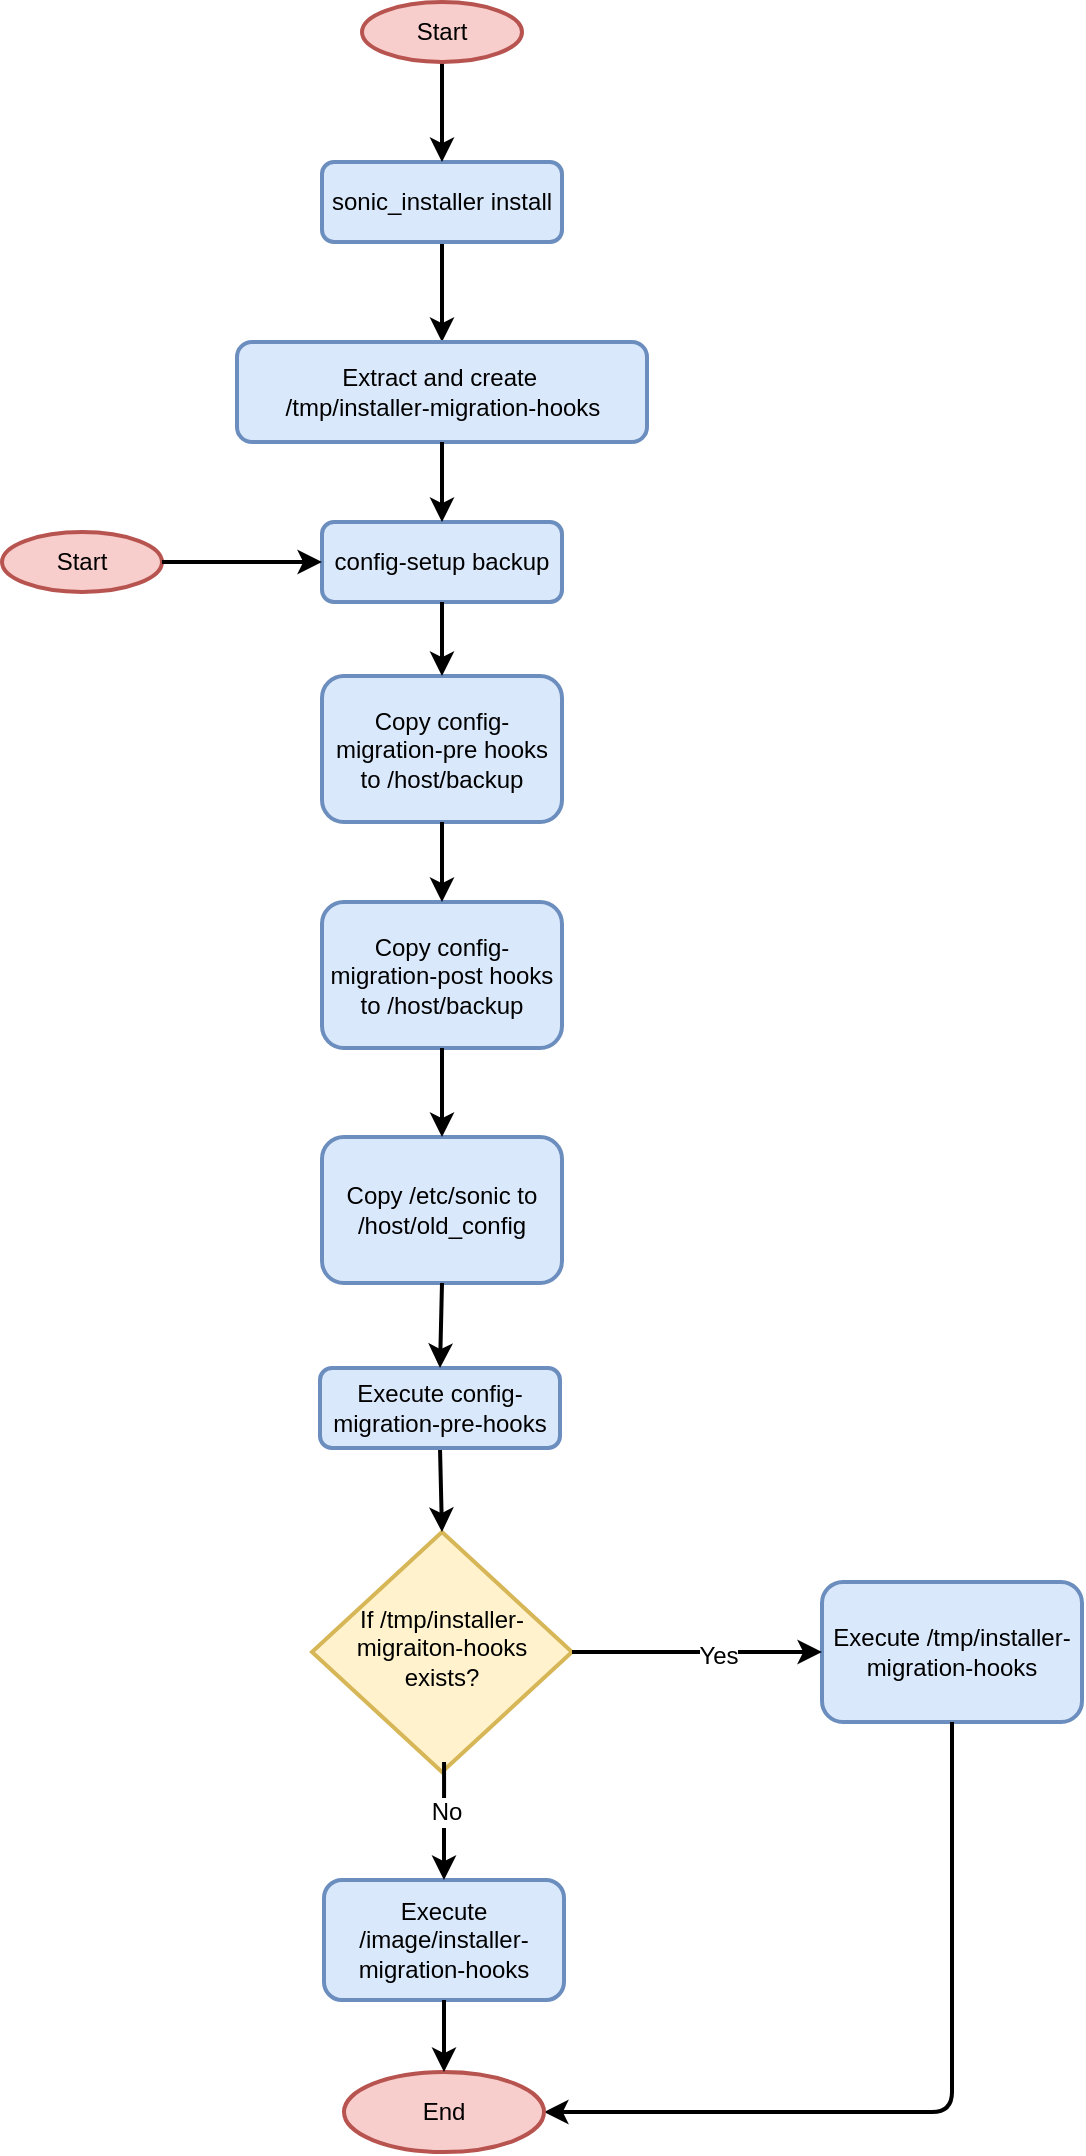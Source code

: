 <mxfile pages="1" version="11.2.5" type="device"><diagram id="C5RBs43oDa-KdzZeNtuy" name="Page-1"><mxGraphModel dx="1422" dy="783" grid="1" gridSize="10" guides="1" tooltips="1" connect="1" arrows="1" fold="1" page="1" pageScale="1" pageWidth="827" pageHeight="1169" math="0" shadow="0"><root><mxCell id="WIyWlLk6GJQsqaUBKTNV-0"/><mxCell id="WIyWlLk6GJQsqaUBKTNV-1" parent="WIyWlLk6GJQsqaUBKTNV-0"/><mxCell id="sE5S9ygHBYrxhXhZ6KNF-3" value="" style="edgeStyle=orthogonalEdgeStyle;rounded=0;orthogonalLoop=1;jettySize=auto;html=1;strokeWidth=2;fontStyle=0" parent="WIyWlLk6GJQsqaUBKTNV-1" source="WIyWlLk6GJQsqaUBKTNV-3" target="sE5S9ygHBYrxhXhZ6KNF-2" edge="1"><mxGeometry relative="1" as="geometry"/></mxCell><mxCell id="WIyWlLk6GJQsqaUBKTNV-3" value="sonic_installer install" style="rounded=1;whiteSpace=wrap;html=1;fontSize=12;glass=0;strokeWidth=2;shadow=0;fontStyle=0;fillColor=#dae8fc;strokeColor=#6c8ebf;" parent="WIyWlLk6GJQsqaUBKTNV-1" vertex="1"><mxGeometry x="370" y="160" width="120" height="40" as="geometry"/></mxCell><mxCell id="WIyWlLk6GJQsqaUBKTNV-6" value="If /tmp/installer-migraiton-hooks exists?" style="rhombus;whiteSpace=wrap;html=1;shadow=0;fontFamily=Helvetica;fontSize=12;align=center;strokeWidth=2;spacing=6;spacingTop=-4;fontStyle=0;fillColor=#fff2cc;strokeColor=#d6b656;" parent="WIyWlLk6GJQsqaUBKTNV-1" vertex="1"><mxGeometry x="365" y="845" width="130" height="120" as="geometry"/></mxCell><mxCell id="WIyWlLk6GJQsqaUBKTNV-7" value="Execute /tmp/installer-migration-hooks" style="rounded=1;whiteSpace=wrap;html=1;fontSize=12;glass=0;strokeWidth=2;shadow=0;fontStyle=0;fillColor=#dae8fc;strokeColor=#6c8ebf;" parent="WIyWlLk6GJQsqaUBKTNV-1" vertex="1"><mxGeometry x="620" y="870" width="130" height="70" as="geometry"/></mxCell><mxCell id="sE5S9ygHBYrxhXhZ6KNF-7" value="" style="edgeStyle=orthogonalEdgeStyle;rounded=0;orthogonalLoop=1;jettySize=auto;html=1;entryX=0.5;entryY=0;entryDx=0;entryDy=0;strokeWidth=2;fontStyle=0" parent="WIyWlLk6GJQsqaUBKTNV-1" source="sE5S9ygHBYrxhXhZ6KNF-0" target="WIyWlLk6GJQsqaUBKTNV-3" edge="1"><mxGeometry relative="1" as="geometry"/></mxCell><mxCell id="sE5S9ygHBYrxhXhZ6KNF-0" value="Start" style="ellipse;whiteSpace=wrap;html=1;strokeWidth=2;fontStyle=0;fillColor=#f8cecc;strokeColor=#b85450;" parent="WIyWlLk6GJQsqaUBKTNV-1" vertex="1"><mxGeometry x="390" y="80" width="80" height="30" as="geometry"/></mxCell><mxCell id="sE5S9ygHBYrxhXhZ6KNF-1" value="Start" style="ellipse;whiteSpace=wrap;html=1;strokeWidth=2;fontStyle=0;fillColor=#f8cecc;strokeColor=#b85450;" parent="WIyWlLk6GJQsqaUBKTNV-1" vertex="1"><mxGeometry x="210" y="345" width="80" height="30" as="geometry"/></mxCell><mxCell id="sE5S9ygHBYrxhXhZ6KNF-2" value="Extract and create&amp;nbsp;&lt;br&gt;/tmp/installer-migration-hooks" style="rounded=1;whiteSpace=wrap;html=1;fontSize=12;glass=0;strokeWidth=2;shadow=0;fontStyle=0;fillColor=#dae8fc;strokeColor=#6c8ebf;" parent="WIyWlLk6GJQsqaUBKTNV-1" vertex="1"><mxGeometry x="327.5" y="250" width="205" height="50" as="geometry"/></mxCell><mxCell id="sE5S9ygHBYrxhXhZ6KNF-10" value="config-setup backup" style="rounded=1;whiteSpace=wrap;html=1;fontSize=12;glass=0;strokeWidth=2;shadow=0;fontStyle=0;fillColor=#dae8fc;strokeColor=#6c8ebf;" parent="WIyWlLk6GJQsqaUBKTNV-1" vertex="1"><mxGeometry x="370" y="340" width="120" height="40" as="geometry"/></mxCell><mxCell id="sE5S9ygHBYrxhXhZ6KNF-11" value="" style="endArrow=classic;html=1;exitX=0.5;exitY=1;exitDx=0;exitDy=0;entryX=0.5;entryY=0;entryDx=0;entryDy=0;strokeWidth=2;fontStyle=0" parent="WIyWlLk6GJQsqaUBKTNV-1" source="sE5S9ygHBYrxhXhZ6KNF-2" target="sE5S9ygHBYrxhXhZ6KNF-10" edge="1"><mxGeometry width="50" height="50" relative="1" as="geometry"><mxPoint x="460" y="580" as="sourcePoint"/><mxPoint x="490" y="610" as="targetPoint"/></mxGeometry></mxCell><mxCell id="sE5S9ygHBYrxhXhZ6KNF-12" value="" style="endArrow=classic;html=1;exitX=1;exitY=0.5;exitDx=0;exitDy=0;entryX=0;entryY=0.5;entryDx=0;entryDy=0;strokeWidth=2;fontStyle=0" parent="WIyWlLk6GJQsqaUBKTNV-1" source="sE5S9ygHBYrxhXhZ6KNF-1" target="sE5S9ygHBYrxhXhZ6KNF-10" edge="1"><mxGeometry width="50" height="50" relative="1" as="geometry"><mxPoint x="460" y="580" as="sourcePoint"/><mxPoint x="510" y="530" as="targetPoint"/></mxGeometry></mxCell><mxCell id="sE5S9ygHBYrxhXhZ6KNF-13" value="Copy config-migration-pre hooks to /host/backup" style="rounded=1;whiteSpace=wrap;html=1;fontSize=12;glass=0;strokeWidth=2;shadow=0;fontStyle=0;fillColor=#dae8fc;strokeColor=#6c8ebf;" parent="WIyWlLk6GJQsqaUBKTNV-1" vertex="1"><mxGeometry x="370" y="417" width="120" height="73" as="geometry"/></mxCell><mxCell id="sE5S9ygHBYrxhXhZ6KNF-15" value="" style="endArrow=classic;html=1;exitX=0.5;exitY=1;exitDx=0;exitDy=0;strokeWidth=2;fontStyle=0" parent="WIyWlLk6GJQsqaUBKTNV-1" source="sE5S9ygHBYrxhXhZ6KNF-10" target="sE5S9ygHBYrxhXhZ6KNF-13" edge="1"><mxGeometry width="50" height="50" relative="1" as="geometry"><mxPoint x="460" y="580" as="sourcePoint"/><mxPoint x="510" y="530" as="targetPoint"/></mxGeometry></mxCell><mxCell id="sE5S9ygHBYrxhXhZ6KNF-17" value="" style="endArrow=classic;html=1;entryX=0.5;entryY=0;entryDx=0;entryDy=0;exitX=0.5;exitY=1;exitDx=0;exitDy=0;strokeWidth=2;fontStyle=0" parent="WIyWlLk6GJQsqaUBKTNV-1" source="sE5S9ygHBYrxhXhZ6KNF-29" target="WIyWlLk6GJQsqaUBKTNV-6" edge="1"><mxGeometry width="50" height="50" relative="1" as="geometry"><mxPoint x="425" y="785" as="sourcePoint"/><mxPoint x="505" y="785" as="targetPoint"/></mxGeometry></mxCell><mxCell id="sE5S9ygHBYrxhXhZ6KNF-18" value="" style="endArrow=classic;html=1;entryX=0;entryY=0.5;entryDx=0;entryDy=0;exitX=1;exitY=0.5;exitDx=0;exitDy=0;strokeWidth=2;fontStyle=0" parent="WIyWlLk6GJQsqaUBKTNV-1" source="WIyWlLk6GJQsqaUBKTNV-6" target="WIyWlLk6GJQsqaUBKTNV-7" edge="1"><mxGeometry width="50" height="50" relative="1" as="geometry"><mxPoint x="455" y="1025" as="sourcePoint"/><mxPoint x="595" y="905" as="targetPoint"/></mxGeometry></mxCell><mxCell id="sE5S9ygHBYrxhXhZ6KNF-19" value="Yes" style="text;html=1;align=center;verticalAlign=middle;resizable=0;points=[];labelBackgroundColor=#ffffff;fontStyle=0" parent="sE5S9ygHBYrxhXhZ6KNF-18" vertex="1" connectable="0"><mxGeometry x="0.162" y="-2" relative="1" as="geometry"><mxPoint as="offset"/></mxGeometry></mxCell><mxCell id="sE5S9ygHBYrxhXhZ6KNF-22" value="" style="edgeStyle=segmentEdgeStyle;endArrow=classic;html=1;entryX=1;entryY=0.5;entryDx=0;entryDy=0;strokeWidth=2;exitX=0.5;exitY=1;exitDx=0;exitDy=0;fontStyle=0" parent="WIyWlLk6GJQsqaUBKTNV-1" source="WIyWlLk6GJQsqaUBKTNV-7" target="sE5S9ygHBYrxhXhZ6KNF-24" edge="1"><mxGeometry width="50" height="50" relative="1" as="geometry"><mxPoint x="660" y="940" as="sourcePoint"/><mxPoint x="705" y="1055" as="targetPoint"/><Array as="points"><mxPoint x="685" y="1135"/></Array></mxGeometry></mxCell><mxCell id="sE5S9ygHBYrxhXhZ6KNF-23" value="Execute /image/installer-migration-hooks" style="rounded=1;whiteSpace=wrap;html=1;fontSize=12;glass=0;strokeWidth=2;shadow=0;fontStyle=0;fillColor=#dae8fc;strokeColor=#6c8ebf;" parent="WIyWlLk6GJQsqaUBKTNV-1" vertex="1"><mxGeometry x="371" y="1019" width="120" height="60" as="geometry"/></mxCell><mxCell id="sE5S9ygHBYrxhXhZ6KNF-24" value="End" style="ellipse;whiteSpace=wrap;html=1;strokeWidth=2;fontStyle=0;fillColor=#f8cecc;strokeColor=#b85450;" parent="WIyWlLk6GJQsqaUBKTNV-1" vertex="1"><mxGeometry x="381" y="1115" width="100" height="40" as="geometry"/></mxCell><mxCell id="sE5S9ygHBYrxhXhZ6KNF-26" value="" style="endArrow=classic;html=1;exitX=0.5;exitY=1;exitDx=0;exitDy=0;strokeWidth=2;fontStyle=0;entryX=0.5;entryY=0;entryDx=0;entryDy=0;" parent="WIyWlLk6GJQsqaUBKTNV-1" source="sE5S9ygHBYrxhXhZ6KNF-23" target="sE5S9ygHBYrxhXhZ6KNF-24" edge="1"><mxGeometry width="50" height="50" relative="1" as="geometry"><mxPoint x="461" y="1159" as="sourcePoint"/><mxPoint x="431" y="1110" as="targetPoint"/></mxGeometry></mxCell><mxCell id="sE5S9ygHBYrxhXhZ6KNF-27" value="" style="endArrow=classic;html=1;exitX=0.508;exitY=0.958;exitDx=0;exitDy=0;entryX=0.5;entryY=0;entryDx=0;entryDy=0;strokeWidth=2;fontStyle=0;exitPerimeter=0;" parent="WIyWlLk6GJQsqaUBKTNV-1" source="WIyWlLk6GJQsqaUBKTNV-6" target="sE5S9ygHBYrxhXhZ6KNF-23" edge="1"><mxGeometry width="50" height="50" relative="1" as="geometry"><mxPoint x="436" y="969" as="sourcePoint"/><mxPoint x="431" y="1019" as="targetPoint"/></mxGeometry></mxCell><mxCell id="sE5S9ygHBYrxhXhZ6KNF-28" value="No" style="text;html=1;align=center;verticalAlign=middle;resizable=0;points=[];labelBackgroundColor=#ffffff;fontStyle=0" parent="sE5S9ygHBYrxhXhZ6KNF-27" vertex="1" connectable="0"><mxGeometry x="-0.15" y="1" relative="1" as="geometry"><mxPoint as="offset"/></mxGeometry></mxCell><mxCell id="sE5S9ygHBYrxhXhZ6KNF-29" value="Execute config-migration-pre-hooks" style="rounded=1;whiteSpace=wrap;html=1;fontSize=12;glass=0;strokeWidth=2;shadow=0;fontStyle=0;fillColor=#dae8fc;strokeColor=#6c8ebf;" parent="WIyWlLk6GJQsqaUBKTNV-1" vertex="1"><mxGeometry x="369" y="763" width="120" height="40" as="geometry"/></mxCell><mxCell id="6yaUjiTYftqriDgR92Zu-0" value="Copy config-migration-post hooks to /host/backup" style="rounded=1;whiteSpace=wrap;html=1;fontSize=12;glass=0;strokeWidth=2;shadow=0;fontStyle=0;fillColor=#dae8fc;strokeColor=#6c8ebf;" parent="WIyWlLk6GJQsqaUBKTNV-1" vertex="1"><mxGeometry x="370" y="530" width="120" height="73" as="geometry"/></mxCell><mxCell id="6yaUjiTYftqriDgR92Zu-1" value="" style="endArrow=classic;html=1;exitX=0.5;exitY=1;exitDx=0;exitDy=0;strokeWidth=2;entryX=0.5;entryY=0;entryDx=0;entryDy=0;fontStyle=0" parent="WIyWlLk6GJQsqaUBKTNV-1" source="sE5S9ygHBYrxhXhZ6KNF-13" target="6yaUjiTYftqriDgR92Zu-0" edge="1"><mxGeometry width="50" height="50" relative="1" as="geometry"><mxPoint x="440" y="390" as="sourcePoint"/><mxPoint x="440" y="427" as="targetPoint"/></mxGeometry></mxCell><mxCell id="jApV7GRfoyw1ViAHddjb-0" value="Copy /etc/sonic to /host/old_config" style="rounded=1;whiteSpace=wrap;html=1;fontSize=12;glass=0;strokeWidth=2;shadow=0;fontStyle=0;fillColor=#dae8fc;strokeColor=#6c8ebf;" vertex="1" parent="WIyWlLk6GJQsqaUBKTNV-1"><mxGeometry x="370" y="647.5" width="120" height="73" as="geometry"/></mxCell><mxCell id="jApV7GRfoyw1ViAHddjb-1" value="" style="endArrow=classic;html=1;exitX=0.5;exitY=1;exitDx=0;exitDy=0;strokeWidth=2;entryX=0.5;entryY=0;entryDx=0;entryDy=0;fontStyle=0" edge="1" parent="WIyWlLk6GJQsqaUBKTNV-1" source="6yaUjiTYftqriDgR92Zu-0" target="jApV7GRfoyw1ViAHddjb-0"><mxGeometry width="50" height="50" relative="1" as="geometry"><mxPoint x="530" y="607.5" as="sourcePoint"/><mxPoint x="530" y="647.5" as="targetPoint"/></mxGeometry></mxCell><mxCell id="jApV7GRfoyw1ViAHddjb-4" value="" style="endArrow=classic;html=1;exitX=0.5;exitY=1;exitDx=0;exitDy=0;entryX=0.5;entryY=0;entryDx=0;entryDy=0;strokeWidth=2;" edge="1" parent="WIyWlLk6GJQsqaUBKTNV-1" source="jApV7GRfoyw1ViAHddjb-0" target="sE5S9ygHBYrxhXhZ6KNF-29"><mxGeometry width="50" height="50" relative="1" as="geometry"><mxPoint x="210" y="1230" as="sourcePoint"/><mxPoint x="260" y="1180" as="targetPoint"/></mxGeometry></mxCell></root></mxGraphModel></diagram></mxfile>